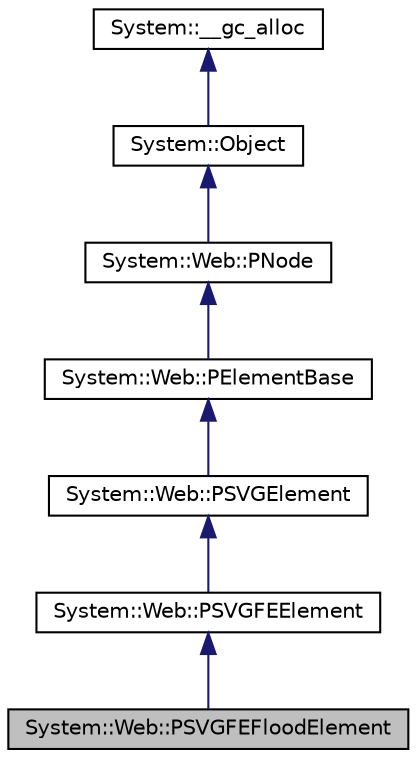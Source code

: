 digraph G
{
  edge [fontname="Helvetica",fontsize="10",labelfontname="Helvetica",labelfontsize="10"];
  node [fontname="Helvetica",fontsize="10",shape=record];
  Node1 [label="System::Web::PSVGFEFloodElement",height=0.2,width=0.4,color="black", fillcolor="grey75", style="filled" fontcolor="black"];
  Node2 -> Node1 [dir="back",color="midnightblue",fontsize="10",style="solid",fontname="Helvetica"];
  Node2 [label="System::Web::PSVGFEElement",height=0.2,width=0.4,color="black", fillcolor="white", style="filled",URL="$class_system_1_1_web_1_1_p_s_v_g_f_e_element.html"];
  Node3 -> Node2 [dir="back",color="midnightblue",fontsize="10",style="solid",fontname="Helvetica"];
  Node3 [label="System::Web::PSVGElement",height=0.2,width=0.4,color="black", fillcolor="white", style="filled",URL="$class_system_1_1_web_1_1_p_s_v_g_element.html"];
  Node4 -> Node3 [dir="back",color="midnightblue",fontsize="10",style="solid",fontname="Helvetica"];
  Node4 [label="System::Web::PElementBase",height=0.2,width=0.4,color="black", fillcolor="white", style="filled",URL="$class_system_1_1_web_1_1_p_element_base.html"];
  Node5 -> Node4 [dir="back",color="midnightblue",fontsize="10",style="solid",fontname="Helvetica"];
  Node5 [label="System::Web::PNode",height=0.2,width=0.4,color="black", fillcolor="white", style="filled",URL="$class_system_1_1_web_1_1_p_node.html"];
  Node6 -> Node5 [dir="back",color="midnightblue",fontsize="10",style="solid",fontname="Helvetica"];
  Node6 [label="System::Object",height=0.2,width=0.4,color="black", fillcolor="white", style="filled",URL="$class_system_1_1_object.html"];
  Node7 -> Node6 [dir="back",color="midnightblue",fontsize="10",style="solid",fontname="Helvetica"];
  Node7 [label="System::__gc_alloc",height=0.2,width=0.4,color="black", fillcolor="white", style="filled",URL="$class_system_1_1____gc__alloc.html"];
}
